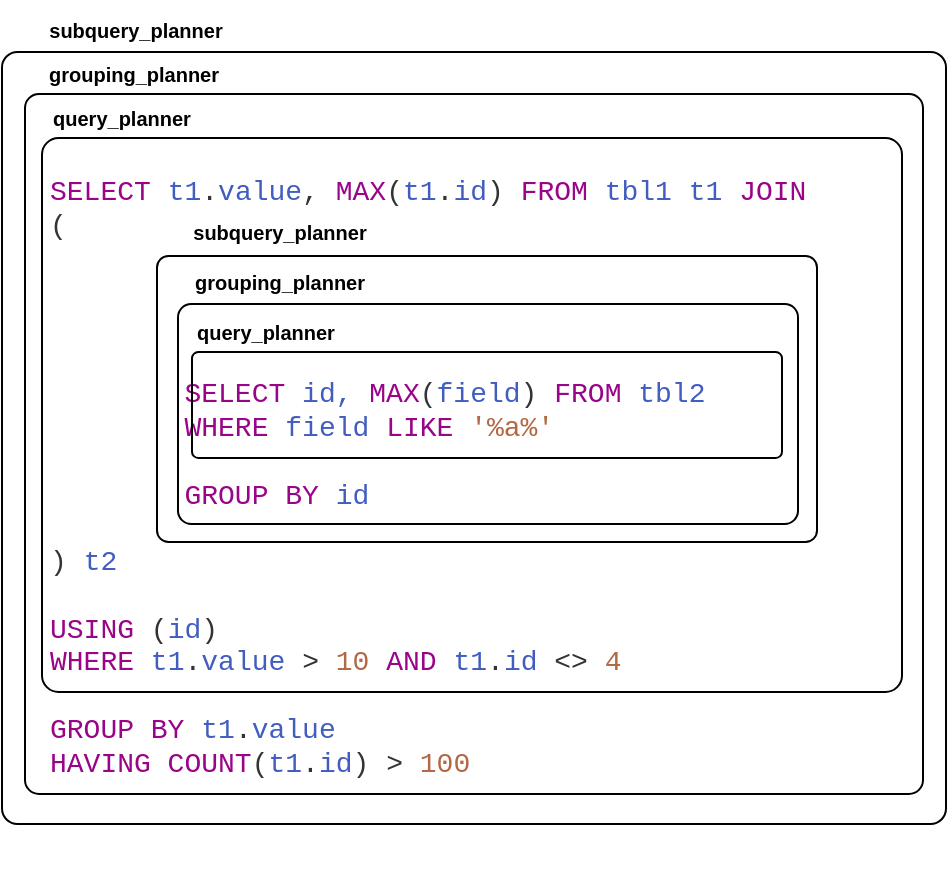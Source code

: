 <mxfile version="24.7.8">
  <diagram name="Страница — 1" id="Zvr2eW7H0rXLNG6UFAMz">
    <mxGraphModel dx="1400" dy="580" grid="1" gridSize="10" guides="1" tooltips="1" connect="1" arrows="1" fold="1" page="1" pageScale="1" pageWidth="827" pageHeight="1169" math="0" shadow="0">
      <root>
        <mxCell id="0" />
        <mxCell id="1" parent="0" />
        <UserObject label="&lt;div style=&quot;font-size: 14px;&quot;&gt;&lt;span style=&quot;background-color: initial; font-size: 14px;&quot;&gt;&lt;font color=&quot;#990488&quot; style=&quot;font-size: 14px;&quot;&gt;SELECT&lt;/font&gt; &lt;font color=&quot;#425dc0&quot; style=&quot;font-size: 14px;&quot;&gt;t1&lt;/font&gt;&lt;font color=&quot;#333333&quot; style=&quot;font-size: 14px;&quot;&gt;.&lt;/font&gt;&lt;font color=&quot;#425dc0&quot; style=&quot;font-size: 14px;&quot;&gt;value&lt;/font&gt;&lt;font color=&quot;#333333&quot; style=&quot;font-size: 14px;&quot;&gt;,&lt;/font&gt;&lt;font color=&quot;#990488&quot; style=&quot;font-size: 14px;&quot;&gt; MAX&lt;/font&gt;&lt;font color=&quot;#333333&quot; style=&quot;font-size: 14px;&quot;&gt;(&lt;/font&gt;&lt;font color=&quot;#425dc0&quot; style=&quot;font-size: 14px;&quot;&gt;t1&lt;/font&gt;&lt;font color=&quot;#333333&quot; style=&quot;font-size: 14px;&quot;&gt;.&lt;/font&gt;&lt;font color=&quot;#425dc0&quot; style=&quot;font-size: 14px;&quot;&gt;id&lt;/font&gt;&lt;font color=&quot;#333333&quot; style=&quot;font-size: 14px;&quot;&gt;)&lt;/font&gt;&lt;font color=&quot;#990488&quot; style=&quot;font-size: 14px;&quot;&gt; FROM&lt;/font&gt; &lt;font color=&quot;#425dc0&quot; style=&quot;font-size: 14px;&quot;&gt;tbl1 t1&lt;/font&gt;&lt;font color=&quot;#990488&quot; style=&quot;font-size: 14px;&quot;&gt;&amp;nbsp;&lt;/font&gt;&lt;/span&gt;&lt;span style=&quot;color: rgb(153, 4, 136); background-color: initial; font-size: 14px;&quot;&gt;JOIN&lt;/span&gt;&lt;/div&gt;&lt;font color=&quot;#333333&quot; style=&quot;font-size: 14px;&quot;&gt;(&lt;/font&gt;&lt;div style=&quot;font-size: 14px;&quot;&gt;&lt;font color=&quot;#333333&quot; style=&quot;font-size: 14px;&quot;&gt;&lt;br style=&quot;font-size: 14px;&quot;&gt;&lt;/font&gt;&lt;div style=&quot;font-size: 14px;&quot;&gt;&lt;font color=&quot;#333333&quot; style=&quot;font-size: 14px;&quot;&gt;&lt;br style=&quot;font-size: 14px;&quot;&gt;&lt;/font&gt;&lt;/div&gt;&lt;div style=&quot;font-size: 14px;&quot;&gt;&lt;font color=&quot;#333333&quot; style=&quot;font-size: 14px;&quot;&gt;&lt;br style=&quot;font-size: 14px;&quot;&gt;&lt;/font&gt;&lt;div style=&quot;font-size: 14px;&quot;&gt;&lt;font color=&quot;#990488&quot; style=&quot;background-color: initial; font-size: 14px;&quot;&gt;&lt;br style=&quot;font-size: 14px;&quot;&gt;&lt;/font&gt;&lt;/div&gt;&lt;div style=&quot;font-size: 14px;&quot;&gt;&lt;font color=&quot;#990488&quot; style=&quot;background-color: initial; font-size: 14px;&quot;&gt;&lt;span style=&quot;white-space: pre; font-size: 14px;&quot;&gt;&#x9;&lt;/span&gt;SELECT&lt;/font&gt;&lt;span style=&quot;background-color: initial; font-size: 14px;&quot;&gt; &lt;/span&gt;&lt;font color=&quot;#425dc0&quot; style=&quot;background-color: initial; font-size: 14px;&quot;&gt;id, &lt;/font&gt;&lt;font color=&quot;#990488&quot; style=&quot;background-color: initial; font-size: 14px;&quot;&gt;MAX&lt;/font&gt;&lt;font color=&quot;#333333&quot; style=&quot;background-color: initial; font-size: 14px;&quot;&gt;(&lt;/font&gt;&lt;font color=&quot;#425dc0&quot; style=&quot;background-color: initial; font-size: 14px;&quot;&gt;field&lt;/font&gt;&lt;font color=&quot;#333333&quot; style=&quot;background-color: initial; font-size: 14px;&quot;&gt;)&lt;/font&gt;&lt;span style=&quot;background-color: initial; font-size: 14px;&quot;&gt;&amp;nbsp;&lt;/span&gt;&lt;font color=&quot;#990488&quot; style=&quot;background-color: initial; font-size: 14px;&quot;&gt;FROM&lt;/font&gt;&lt;span style=&quot;background-color: initial; font-size: 14px;&quot;&gt; &lt;/span&gt;&lt;font color=&quot;#425dc0&quot; style=&quot;background-color: initial; font-size: 14px;&quot;&gt;tbl2&lt;/font&gt;&lt;span style=&quot;background-color: initial; font-size: 14px;&quot;&gt;&amp;nbsp;&lt;/span&gt;&lt;div style=&quot;font-size: 14px;&quot;&gt;&lt;div style=&quot;font-size: 14px;&quot;&gt;&lt;font color=&quot;#990488&quot; style=&quot;font-size: 14px;&quot;&gt;&lt;span style=&quot;white-space: pre; font-size: 14px;&quot;&gt;&#x9;&lt;/span&gt;WHERE&lt;/font&gt;&lt;span style=&quot;background-color: initial; font-size: 14px;&quot;&gt;&amp;nbsp;&lt;/span&gt;&lt;font color=&quot;#425dc0&quot; style=&quot;background-color: initial; font-size: 14px;&quot;&gt;field &lt;/font&gt;&lt;font color=&quot;#990488&quot; style=&quot;background-color: initial; font-size: 14px;&quot;&gt;LIKE&lt;/font&gt;&lt;font color=&quot;#425dc0&quot; style=&quot;background-color: initial; font-size: 14px;&quot;&gt; &lt;/font&gt;&lt;font color=&quot;#b36844&quot; style=&quot;background-color: initial; font-size: 14px;&quot;&gt;&#39;%a%&#39;&lt;/font&gt;&lt;/div&gt;&lt;div style=&quot;font-size: 14px;&quot;&gt;&lt;br style=&quot;font-size: 14px;&quot;&gt;&lt;/div&gt;&lt;div style=&quot;font-size: 14px;&quot;&gt;&lt;font color=&quot;#990488&quot; style=&quot;font-size: 14px;&quot;&gt;&lt;span style=&quot;white-space: pre; font-size: 14px;&quot;&gt;&#x9;&lt;/span&gt;GROUP BY&lt;/font&gt;&lt;font color=&quot;#425dc0&quot; style=&quot;font-size: 14px;&quot;&gt; id&lt;/font&gt;&lt;/div&gt;&lt;div style=&quot;font-size: 14px;&quot;&gt;&lt;font color=&quot;#333333&quot; style=&quot;background-color: initial; font-size: 14px;&quot;&gt;&lt;br style=&quot;font-size: 14px;&quot;&gt;&lt;/font&gt;&lt;/div&gt;&lt;div style=&quot;font-size: 14px;&quot;&gt;&lt;font color=&quot;#333333&quot; style=&quot;background-color: initial; font-size: 14px;&quot;&gt;)&lt;/font&gt;&lt;font color=&quot;#990488&quot; style=&quot;background-color: initial; font-size: 14px;&quot;&gt; &lt;/font&gt;&lt;font color=&quot;#425dc0&quot; style=&quot;background-color: initial; font-size: 14px;&quot;&gt;t2&lt;/font&gt;&lt;br style=&quot;font-size: 14px;&quot;&gt;&lt;/div&gt;&lt;div style=&quot;font-size: 14px;&quot;&gt;&lt;div style=&quot;font-size: 14px;&quot;&gt;&lt;font color=&quot;#990488&quot; style=&quot;font-size: 14px;&quot;&gt;&lt;br style=&quot;font-size: 14px;&quot;&gt;&lt;/font&gt;&lt;/div&gt;&lt;div style=&quot;font-size: 14px;&quot;&gt;&lt;font color=&quot;#990488&quot; style=&quot;font-size: 14px;&quot;&gt;USING &lt;/font&gt;&lt;font color=&quot;#333333&quot; style=&quot;font-size: 14px;&quot;&gt;(&lt;/font&gt;&lt;font color=&quot;#425dc0&quot; style=&quot;font-size: 14px;&quot;&gt;id&lt;/font&gt;&lt;font color=&quot;#333333&quot; style=&quot;font-size: 14px;&quot;&gt;)&lt;/font&gt;&lt;/div&gt;&lt;div style=&quot;font-size: 14px;&quot;&gt;&lt;font color=&quot;#990488&quot; style=&quot;font-size: 14px;&quot;&gt;WHERE &lt;/font&gt;&lt;font color=&quot;#425dc0&quot; style=&quot;font-size: 14px;&quot;&gt;t1&lt;/font&gt;&lt;font color=&quot;#333333&quot; style=&quot;font-size: 14px;&quot;&gt;.&lt;/font&gt;&lt;font color=&quot;#425dc0&quot; style=&quot;font-size: 14px;&quot;&gt;value&lt;/font&gt;&lt;font color=&quot;#990488&quot; style=&quot;font-size: 14px;&quot;&gt; &lt;/font&gt;&lt;font color=&quot;#333333&quot; style=&quot;font-size: 14px;&quot;&gt;&amp;gt;&lt;/font&gt;&lt;font color=&quot;#990488&quot; style=&quot;font-size: 14px;&quot;&gt; &lt;/font&gt;&lt;font color=&quot;#b36844&quot; style=&quot;font-size: 14px;&quot;&gt;10 &lt;/font&gt;&lt;font color=&quot;#990488&quot; style=&quot;font-size: 14px;&quot;&gt;AND&lt;/font&gt;&lt;font color=&quot;#b36844&quot; style=&quot;font-size: 14px;&quot;&gt; &lt;/font&gt;&lt;font color=&quot;#425dc0&quot; style=&quot;font-size: 14px;&quot;&gt;t1&lt;/font&gt;&lt;font color=&quot;#333333&quot; style=&quot;font-size: 14px;&quot;&gt;.&lt;/font&gt;&lt;font color=&quot;#425dc0&quot; style=&quot;font-size: 14px;&quot;&gt;id&lt;/font&gt;&lt;font color=&quot;#b36844&quot; style=&quot;font-size: 14px;&quot;&gt; &lt;/font&gt;&lt;font color=&quot;#333333&quot; style=&quot;font-size: 14px;&quot;&gt;&amp;lt;&amp;gt;&lt;/font&gt;&lt;font color=&quot;#b36844&quot; style=&quot;font-size: 14px;&quot;&gt; 4&lt;/font&gt;&lt;/div&gt;&lt;div style=&quot;font-size: 14px;&quot;&gt;&lt;font color=&quot;#990488&quot; style=&quot;font-size: 14px;&quot;&gt;&lt;br style=&quot;font-size: 14px;&quot;&gt;GROUP BY &lt;/font&gt;&lt;font color=&quot;#425dc0&quot; style=&quot;font-size: 14px;&quot;&gt;t1&lt;/font&gt;&lt;font color=&quot;#333333&quot; style=&quot;font-size: 14px;&quot;&gt;.&lt;/font&gt;&lt;font color=&quot;#425dc0&quot; style=&quot;font-size: 14px;&quot;&gt;value&lt;/font&gt;&lt;/div&gt;&lt;div style=&quot;font-size: 14px;&quot;&gt;&lt;font color=&quot;#990488&quot; style=&quot;font-size: 14px;&quot;&gt;HAVING COUNT&lt;/font&gt;&lt;font color=&quot;#333333&quot; style=&quot;font-size: 14px;&quot;&gt;(&lt;/font&gt;&lt;font color=&quot;#425dc0&quot; style=&quot;font-size: 14px;&quot;&gt;t1&lt;/font&gt;&lt;font color=&quot;#333333&quot; style=&quot;font-size: 14px;&quot;&gt;.&lt;/font&gt;&lt;font color=&quot;#425dc0&quot; style=&quot;font-size: 14px;&quot;&gt;id&lt;/font&gt;&lt;font color=&quot;#333333&quot; style=&quot;font-size: 14px;&quot;&gt;)&lt;/font&gt;&lt;font color=&quot;#990488&quot; style=&quot;font-size: 14px;&quot;&gt; &lt;/font&gt;&lt;font color=&quot;#333333&quot; style=&quot;font-size: 14px;&quot;&gt;&amp;gt;&lt;/font&gt;&lt;font color=&quot;#990488&quot; style=&quot;font-size: 14px;&quot;&gt; &lt;/font&gt;&lt;font color=&quot;#b36844&quot; style=&quot;font-size: 14px;&quot;&gt;100&lt;/font&gt;&lt;/div&gt;&lt;/div&gt;&lt;/div&gt;&lt;/div&gt;&lt;/div&gt;&lt;/div&gt;" link="explain select t1.value, max(t1.id) from tbl t1&#xa;join&#xa;(select id from tbl where value = 1 or value = 2) t2&#xa;using (id)&#xa;group by t1.value&#xa;having count(t1.id) &gt; 100;" id="W669uPvKT1c0R3ufBaIu-1">
          <mxCell style="text;html=1;align=left;verticalAlign=middle;whiteSpace=wrap;rounded=0;fontFamily=Courier New;shadow=0;horizontal=1;spacing=2;fontSize=14;" parent="1" vertex="1">
            <mxGeometry x="311.5" y="178" width="448.5" height="390" as="geometry" />
          </mxCell>
        </UserObject>
        <mxCell id="vIY71tyn5AvRC3fnLLfw-9" value="subquery_planner" style="text;html=1;align=center;verticalAlign=middle;whiteSpace=wrap;rounded=0;fontSize=10;fontStyle=1" parent="1" vertex="1">
          <mxGeometry x="310" y="134" width="94" height="30" as="geometry" />
        </mxCell>
        <mxCell id="vIY71tyn5AvRC3fnLLfw-10" value="" style="rounded=1;whiteSpace=wrap;html=1;fillColor=none;align=left;verticalAlign=top;arcSize=2;" parent="1" vertex="1">
          <mxGeometry x="301.5" y="181" width="449" height="350" as="geometry" />
        </mxCell>
        <mxCell id="vIY71tyn5AvRC3fnLLfw-11" value="query_planner" style="text;html=1;align=center;verticalAlign=middle;whiteSpace=wrap;rounded=0;fontSize=10;fontStyle=1" parent="1" vertex="1">
          <mxGeometry x="308" y="178" width="84" height="30" as="geometry" />
        </mxCell>
        <mxCell id="vIY71tyn5AvRC3fnLLfw-12" value="" style="rounded=1;whiteSpace=wrap;html=1;fillColor=none;align=left;verticalAlign=top;arcSize=2;" parent="1" vertex="1">
          <mxGeometry x="290" y="160" width="472" height="386" as="geometry" />
        </mxCell>
        <mxCell id="vIY71tyn5AvRC3fnLLfw-13" value="grouping_planner" style="text;html=1;align=center;verticalAlign=middle;whiteSpace=wrap;rounded=0;fontSize=10;fontStyle=1" parent="1" vertex="1">
          <mxGeometry x="311.5" y="156" width="88" height="30" as="geometry" />
        </mxCell>
        <mxCell id="vIY71tyn5AvRC3fnLLfw-14" value="" style="rounded=1;whiteSpace=wrap;html=1;fillColor=none;align=left;verticalAlign=top;arcSize=3;" parent="1" vertex="1">
          <mxGeometry x="310" y="203" width="430" height="277" as="geometry" />
        </mxCell>
        <mxCell id="vIY71tyn5AvRC3fnLLfw-15" value="subquery_planner" style="text;html=1;align=center;verticalAlign=middle;whiteSpace=wrap;rounded=0;fontSize=10;fontStyle=1" parent="1" vertex="1">
          <mxGeometry x="378" y="235" width="102" height="30" as="geometry" />
        </mxCell>
        <mxCell id="W669uPvKT1c0R3ufBaIu-2" value="" style="rounded=1;whiteSpace=wrap;html=1;fillColor=none;align=left;verticalAlign=top;arcSize=6;" parent="1" vertex="1">
          <mxGeometry x="385" y="310" width="295" height="53" as="geometry" />
        </mxCell>
        <mxCell id="W669uPvKT1c0R3ufBaIu-6" value="" style="rounded=1;whiteSpace=wrap;html=1;fillColor=none;align=left;verticalAlign=top;arcSize=4;" parent="1" vertex="1">
          <mxGeometry x="367.5" y="262" width="330" height="143" as="geometry" />
        </mxCell>
        <mxCell id="W669uPvKT1c0R3ufBaIu-3" value="query_planner" style="text;html=1;align=center;verticalAlign=middle;whiteSpace=wrap;rounded=0;fontSize=10;fontStyle=1" parent="1" vertex="1">
          <mxGeometry x="380" y="285" width="84" height="30" as="geometry" />
        </mxCell>
        <mxCell id="W669uPvKT1c0R3ufBaIu-4" value="" style="rounded=1;whiteSpace=wrap;html=1;fillColor=none;align=left;verticalAlign=top;arcSize=6;" parent="1" vertex="1">
          <mxGeometry x="378" y="286" width="310" height="110" as="geometry" />
        </mxCell>
        <mxCell id="W669uPvKT1c0R3ufBaIu-5" value="grouping_planner" style="text;html=1;align=center;verticalAlign=middle;whiteSpace=wrap;rounded=0;fontSize=10;fontStyle=1" parent="1" vertex="1">
          <mxGeometry x="385" y="260" width="88" height="30" as="geometry" />
        </mxCell>
      </root>
    </mxGraphModel>
  </diagram>
</mxfile>
